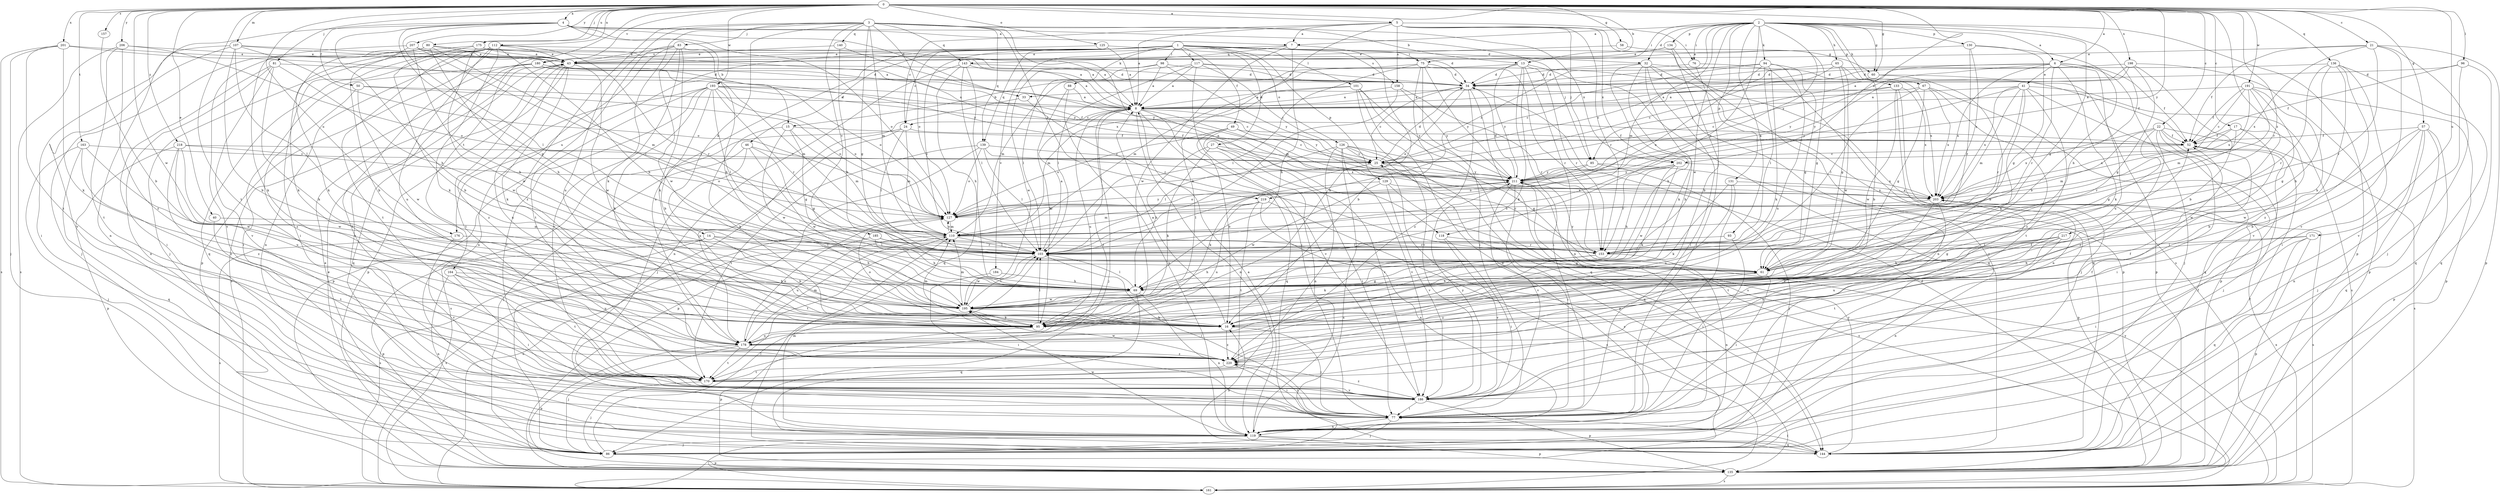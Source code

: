 strict digraph  {
0;
1;
2;
3;
4;
5;
6;
7;
8;
13;
14;
15;
16;
17;
21;
22;
24;
25;
27;
32;
33;
34;
40;
41;
43;
46;
49;
50;
52;
57;
58;
60;
61;
65;
67;
69;
75;
76;
77;
80;
81;
83;
85;
86;
88;
93;
94;
95;
96;
98;
101;
103;
107;
110;
112;
117;
118;
119;
125;
126;
127;
129;
130;
131;
133;
134;
135;
136;
139;
140;
143;
144;
153;
157;
158;
161;
163;
164;
170;
171;
175;
176;
178;
180;
184;
185;
186;
191;
193;
195;
198;
201;
202;
203;
206;
207;
211;
217;
218;
219;
220;
0 -> 4  [label=a];
0 -> 5  [label=a];
0 -> 6  [label=a];
0 -> 13  [label=b];
0 -> 17  [label=c];
0 -> 21  [label=c];
0 -> 22  [label=c];
0 -> 40  [label=e];
0 -> 57  [label=g];
0 -> 58  [label=g];
0 -> 60  [label=g];
0 -> 80  [label=j];
0 -> 81  [label=j];
0 -> 96  [label=l];
0 -> 107  [label=m];
0 -> 112  [label=n];
0 -> 125  [label=o];
0 -> 136  [label=q];
0 -> 153  [label=r];
0 -> 157  [label=s];
0 -> 163  [label=t];
0 -> 164  [label=t];
0 -> 170  [label=t];
0 -> 171  [label=u];
0 -> 175  [label=u];
0 -> 176  [label=u];
0 -> 180  [label=v];
0 -> 191  [label=w];
0 -> 193  [label=w];
0 -> 195  [label=w];
0 -> 198  [label=x];
0 -> 201  [label=x];
0 -> 202  [label=x];
0 -> 206  [label=y];
0 -> 207  [label=y];
0 -> 211  [label=y];
0 -> 217  [label=z];
0 -> 218  [label=z];
1 -> 24  [label=c];
1 -> 27  [label=d];
1 -> 32  [label=d];
1 -> 46  [label=f];
1 -> 49  [label=f];
1 -> 60  [label=g];
1 -> 75  [label=i];
1 -> 88  [label=k];
1 -> 98  [label=l];
1 -> 101  [label=l];
1 -> 103  [label=l];
1 -> 117  [label=n];
1 -> 126  [label=o];
1 -> 129  [label=p];
1 -> 139  [label=q];
1 -> 158  [label=s];
1 -> 176  [label=u];
1 -> 178  [label=u];
1 -> 180  [label=v];
1 -> 184  [label=v];
2 -> 6  [label=a];
2 -> 7  [label=a];
2 -> 32  [label=d];
2 -> 60  [label=g];
2 -> 61  [label=g];
2 -> 65  [label=h];
2 -> 67  [label=h];
2 -> 69  [label=h];
2 -> 75  [label=i];
2 -> 76  [label=i];
2 -> 93  [label=k];
2 -> 94  [label=k];
2 -> 110  [label=m];
2 -> 118  [label=n];
2 -> 130  [label=p];
2 -> 131  [label=p];
2 -> 133  [label=p];
2 -> 134  [label=p];
2 -> 135  [label=p];
2 -> 195  [label=w];
2 -> 211  [label=y];
2 -> 219  [label=z];
3 -> 13  [label=b];
3 -> 14  [label=b];
3 -> 61  [label=g];
3 -> 83  [label=j];
3 -> 95  [label=k];
3 -> 110  [label=m];
3 -> 118  [label=n];
3 -> 127  [label=o];
3 -> 139  [label=q];
3 -> 140  [label=q];
3 -> 143  [label=q];
3 -> 178  [label=u];
3 -> 185  [label=v];
3 -> 202  [label=x];
3 -> 219  [label=z];
3 -> 220  [label=z];
4 -> 7  [label=a];
4 -> 15  [label=b];
4 -> 33  [label=d];
4 -> 50  [label=f];
4 -> 61  [label=g];
4 -> 69  [label=h];
4 -> 85  [label=j];
4 -> 103  [label=l];
4 -> 119  [label=n];
4 -> 127  [label=o];
5 -> 7  [label=a];
5 -> 8  [label=a];
5 -> 24  [label=c];
5 -> 76  [label=i];
5 -> 85  [label=j];
5 -> 95  [label=k];
5 -> 153  [label=r];
5 -> 158  [label=s];
5 -> 161  [label=s];
5 -> 202  [label=x];
6 -> 33  [label=d];
6 -> 41  [label=e];
6 -> 52  [label=f];
6 -> 85  [label=j];
6 -> 86  [label=j];
6 -> 95  [label=k];
6 -> 153  [label=r];
6 -> 178  [label=u];
6 -> 203  [label=x];
6 -> 211  [label=y];
7 -> 43  [label=e];
7 -> 69  [label=h];
7 -> 95  [label=k];
7 -> 143  [label=q];
7 -> 195  [label=w];
8 -> 24  [label=c];
8 -> 86  [label=j];
8 -> 119  [label=n];
8 -> 144  [label=q];
8 -> 170  [label=t];
8 -> 178  [label=u];
8 -> 186  [label=v];
8 -> 203  [label=x];
8 -> 211  [label=y];
13 -> 15  [label=b];
13 -> 34  [label=d];
13 -> 77  [label=i];
13 -> 95  [label=k];
13 -> 119  [label=n];
13 -> 144  [label=q];
13 -> 153  [label=r];
13 -> 211  [label=y];
14 -> 16  [label=b];
14 -> 69  [label=h];
14 -> 103  [label=l];
14 -> 135  [label=p];
14 -> 161  [label=s];
15 -> 52  [label=f];
15 -> 61  [label=g];
15 -> 95  [label=k];
15 -> 110  [label=m];
15 -> 195  [label=w];
16 -> 8  [label=a];
16 -> 77  [label=i];
16 -> 110  [label=m];
16 -> 127  [label=o];
16 -> 220  [label=z];
17 -> 16  [label=b];
17 -> 52  [label=f];
17 -> 153  [label=r];
17 -> 195  [label=w];
17 -> 203  [label=x];
21 -> 43  [label=e];
21 -> 52  [label=f];
21 -> 86  [label=j];
21 -> 135  [label=p];
21 -> 153  [label=r];
21 -> 186  [label=v];
21 -> 203  [label=x];
22 -> 52  [label=f];
22 -> 61  [label=g];
22 -> 77  [label=i];
22 -> 86  [label=j];
22 -> 110  [label=m];
22 -> 161  [label=s];
22 -> 203  [label=x];
22 -> 220  [label=z];
24 -> 52  [label=f];
24 -> 103  [label=l];
24 -> 110  [label=m];
24 -> 161  [label=s];
24 -> 178  [label=u];
25 -> 34  [label=d];
25 -> 95  [label=k];
25 -> 161  [label=s];
25 -> 211  [label=y];
27 -> 25  [label=c];
27 -> 69  [label=h];
27 -> 77  [label=i];
27 -> 95  [label=k];
27 -> 186  [label=v];
32 -> 16  [label=b];
32 -> 34  [label=d];
32 -> 69  [label=h];
32 -> 77  [label=i];
32 -> 95  [label=k];
32 -> 119  [label=n];
32 -> 135  [label=p];
32 -> 203  [label=x];
33 -> 86  [label=j];
33 -> 153  [label=r];
34 -> 8  [label=a];
34 -> 25  [label=c];
34 -> 127  [label=o];
34 -> 161  [label=s];
34 -> 220  [label=z];
40 -> 110  [label=m];
40 -> 170  [label=t];
41 -> 8  [label=a];
41 -> 95  [label=k];
41 -> 110  [label=m];
41 -> 144  [label=q];
41 -> 153  [label=r];
41 -> 161  [label=s];
41 -> 170  [label=t];
41 -> 203  [label=x];
41 -> 211  [label=y];
43 -> 34  [label=d];
43 -> 95  [label=k];
43 -> 135  [label=p];
43 -> 144  [label=q];
43 -> 161  [label=s];
43 -> 170  [label=t];
43 -> 195  [label=w];
43 -> 220  [label=z];
46 -> 25  [label=c];
46 -> 61  [label=g];
46 -> 77  [label=i];
46 -> 86  [label=j];
46 -> 195  [label=w];
49 -> 16  [label=b];
49 -> 25  [label=c];
49 -> 52  [label=f];
49 -> 119  [label=n];
49 -> 127  [label=o];
50 -> 8  [label=a];
50 -> 127  [label=o];
50 -> 195  [label=w];
50 -> 220  [label=z];
52 -> 25  [label=c];
57 -> 16  [label=b];
57 -> 52  [label=f];
57 -> 86  [label=j];
57 -> 119  [label=n];
57 -> 135  [label=p];
57 -> 144  [label=q];
57 -> 195  [label=w];
58 -> 43  [label=e];
58 -> 61  [label=g];
60 -> 16  [label=b];
60 -> 25  [label=c];
60 -> 135  [label=p];
61 -> 69  [label=h];
61 -> 77  [label=i];
61 -> 211  [label=y];
61 -> 220  [label=z];
65 -> 16  [label=b];
65 -> 25  [label=c];
65 -> 34  [label=d];
65 -> 61  [label=g];
65 -> 195  [label=w];
67 -> 8  [label=a];
67 -> 61  [label=g];
67 -> 103  [label=l];
67 -> 135  [label=p];
67 -> 203  [label=x];
67 -> 220  [label=z];
69 -> 61  [label=g];
69 -> 103  [label=l];
69 -> 119  [label=n];
69 -> 144  [label=q];
69 -> 195  [label=w];
75 -> 16  [label=b];
75 -> 34  [label=d];
75 -> 77  [label=i];
75 -> 103  [label=l];
75 -> 110  [label=m];
75 -> 153  [label=r];
75 -> 211  [label=y];
76 -> 34  [label=d];
76 -> 77  [label=i];
76 -> 144  [label=q];
77 -> 86  [label=j];
77 -> 119  [label=n];
77 -> 220  [label=z];
80 -> 8  [label=a];
80 -> 43  [label=e];
80 -> 69  [label=h];
80 -> 86  [label=j];
80 -> 95  [label=k];
80 -> 110  [label=m];
80 -> 186  [label=v];
81 -> 34  [label=d];
81 -> 77  [label=i];
81 -> 95  [label=k];
81 -> 119  [label=n];
81 -> 186  [label=v];
81 -> 195  [label=w];
83 -> 43  [label=e];
83 -> 69  [label=h];
83 -> 95  [label=k];
83 -> 119  [label=n];
83 -> 170  [label=t];
83 -> 186  [label=v];
83 -> 195  [label=w];
85 -> 86  [label=j];
85 -> 127  [label=o];
85 -> 135  [label=p];
85 -> 211  [label=y];
86 -> 43  [label=e];
86 -> 103  [label=l];
86 -> 135  [label=p];
88 -> 8  [label=a];
88 -> 95  [label=k];
88 -> 119  [label=n];
93 -> 77  [label=i];
93 -> 103  [label=l];
94 -> 25  [label=c];
94 -> 34  [label=d];
94 -> 61  [label=g];
94 -> 95  [label=k];
94 -> 103  [label=l];
94 -> 127  [label=o];
94 -> 178  [label=u];
95 -> 103  [label=l];
95 -> 135  [label=p];
95 -> 178  [label=u];
96 -> 34  [label=d];
96 -> 52  [label=f];
96 -> 144  [label=q];
96 -> 186  [label=v];
98 -> 8  [label=a];
98 -> 34  [label=d];
98 -> 103  [label=l];
98 -> 195  [label=w];
98 -> 211  [label=y];
101 -> 8  [label=a];
101 -> 110  [label=m];
101 -> 119  [label=n];
101 -> 144  [label=q];
101 -> 186  [label=v];
101 -> 211  [label=y];
103 -> 8  [label=a];
103 -> 61  [label=g];
103 -> 77  [label=i];
103 -> 195  [label=w];
107 -> 8  [label=a];
107 -> 16  [label=b];
107 -> 43  [label=e];
107 -> 77  [label=i];
107 -> 103  [label=l];
107 -> 127  [label=o];
107 -> 186  [label=v];
110 -> 103  [label=l];
110 -> 127  [label=o];
110 -> 153  [label=r];
110 -> 170  [label=t];
110 -> 178  [label=u];
112 -> 8  [label=a];
112 -> 43  [label=e];
112 -> 69  [label=h];
112 -> 77  [label=i];
112 -> 86  [label=j];
112 -> 95  [label=k];
112 -> 119  [label=n];
112 -> 135  [label=p];
112 -> 144  [label=q];
112 -> 153  [label=r];
112 -> 170  [label=t];
112 -> 178  [label=u];
117 -> 8  [label=a];
117 -> 25  [label=c];
117 -> 34  [label=d];
117 -> 52  [label=f];
117 -> 77  [label=i];
117 -> 103  [label=l];
117 -> 110  [label=m];
118 -> 77  [label=i];
118 -> 153  [label=r];
118 -> 186  [label=v];
119 -> 8  [label=a];
119 -> 52  [label=f];
119 -> 86  [label=j];
119 -> 110  [label=m];
119 -> 135  [label=p];
119 -> 144  [label=q];
119 -> 195  [label=w];
125 -> 8  [label=a];
125 -> 34  [label=d];
125 -> 43  [label=e];
126 -> 25  [label=c];
126 -> 61  [label=g];
126 -> 103  [label=l];
126 -> 135  [label=p];
126 -> 144  [label=q];
126 -> 161  [label=s];
126 -> 170  [label=t];
126 -> 186  [label=v];
127 -> 110  [label=m];
127 -> 211  [label=y];
129 -> 103  [label=l];
129 -> 161  [label=s];
129 -> 186  [label=v];
129 -> 195  [label=w];
129 -> 203  [label=x];
130 -> 16  [label=b];
130 -> 43  [label=e];
130 -> 61  [label=g];
130 -> 153  [label=r];
130 -> 203  [label=x];
131 -> 77  [label=i];
131 -> 95  [label=k];
131 -> 178  [label=u];
131 -> 203  [label=x];
133 -> 8  [label=a];
133 -> 25  [label=c];
133 -> 86  [label=j];
133 -> 119  [label=n];
133 -> 195  [label=w];
133 -> 203  [label=x];
134 -> 16  [label=b];
134 -> 43  [label=e];
134 -> 86  [label=j];
135 -> 34  [label=d];
135 -> 43  [label=e];
135 -> 161  [label=s];
136 -> 34  [label=d];
136 -> 69  [label=h];
136 -> 77  [label=i];
136 -> 144  [label=q];
136 -> 153  [label=r];
136 -> 186  [label=v];
136 -> 220  [label=z];
139 -> 25  [label=c];
139 -> 103  [label=l];
139 -> 127  [label=o];
139 -> 135  [label=p];
139 -> 170  [label=t];
139 -> 203  [label=x];
140 -> 43  [label=e];
140 -> 69  [label=h];
140 -> 211  [label=y];
143 -> 8  [label=a];
143 -> 34  [label=d];
143 -> 69  [label=h];
143 -> 103  [label=l];
143 -> 119  [label=n];
143 -> 144  [label=q];
144 -> 16  [label=b];
144 -> 52  [label=f];
144 -> 77  [label=i];
144 -> 211  [label=y];
153 -> 25  [label=c];
153 -> 69  [label=h];
153 -> 95  [label=k];
153 -> 119  [label=n];
157 -> 16  [label=b];
158 -> 8  [label=a];
158 -> 103  [label=l];
158 -> 153  [label=r];
158 -> 211  [label=y];
161 -> 127  [label=o];
161 -> 203  [label=x];
161 -> 211  [label=y];
163 -> 25  [label=c];
163 -> 86  [label=j];
163 -> 144  [label=q];
163 -> 195  [label=w];
163 -> 220  [label=z];
164 -> 69  [label=h];
164 -> 77  [label=i];
164 -> 119  [label=n];
164 -> 170  [label=t];
164 -> 178  [label=u];
170 -> 86  [label=j];
170 -> 186  [label=v];
171 -> 69  [label=h];
171 -> 77  [label=i];
171 -> 103  [label=l];
171 -> 135  [label=p];
171 -> 144  [label=q];
175 -> 8  [label=a];
175 -> 16  [label=b];
175 -> 43  [label=e];
175 -> 95  [label=k];
175 -> 195  [label=w];
175 -> 203  [label=x];
176 -> 103  [label=l];
176 -> 161  [label=s];
176 -> 186  [label=v];
178 -> 52  [label=f];
178 -> 86  [label=j];
178 -> 110  [label=m];
178 -> 127  [label=o];
178 -> 135  [label=p];
178 -> 170  [label=t];
178 -> 220  [label=z];
180 -> 34  [label=d];
180 -> 77  [label=i];
180 -> 110  [label=m];
180 -> 127  [label=o];
180 -> 170  [label=t];
180 -> 186  [label=v];
184 -> 69  [label=h];
184 -> 77  [label=i];
185 -> 69  [label=h];
185 -> 103  [label=l];
185 -> 153  [label=r];
185 -> 161  [label=s];
186 -> 52  [label=f];
186 -> 77  [label=i];
186 -> 135  [label=p];
186 -> 203  [label=x];
186 -> 211  [label=y];
186 -> 220  [label=z];
191 -> 8  [label=a];
191 -> 25  [label=c];
191 -> 52  [label=f];
191 -> 61  [label=g];
191 -> 69  [label=h];
191 -> 110  [label=m];
191 -> 135  [label=p];
191 -> 203  [label=x];
193 -> 8  [label=a];
193 -> 16  [label=b];
193 -> 25  [label=c];
193 -> 52  [label=f];
193 -> 95  [label=k];
193 -> 103  [label=l];
193 -> 127  [label=o];
193 -> 135  [label=p];
193 -> 153  [label=r];
193 -> 178  [label=u];
193 -> 186  [label=v];
195 -> 16  [label=b];
195 -> 95  [label=k];
195 -> 103  [label=l];
195 -> 110  [label=m];
198 -> 8  [label=a];
198 -> 16  [label=b];
198 -> 34  [label=d];
198 -> 61  [label=g];
198 -> 135  [label=p];
198 -> 211  [label=y];
201 -> 43  [label=e];
201 -> 86  [label=j];
201 -> 95  [label=k];
201 -> 161  [label=s];
201 -> 211  [label=y];
201 -> 220  [label=z];
202 -> 69  [label=h];
202 -> 95  [label=k];
202 -> 103  [label=l];
202 -> 153  [label=r];
202 -> 195  [label=w];
202 -> 203  [label=x];
202 -> 211  [label=y];
203 -> 127  [label=o];
203 -> 161  [label=s];
203 -> 170  [label=t];
203 -> 220  [label=z];
206 -> 43  [label=e];
206 -> 127  [label=o];
206 -> 161  [label=s];
206 -> 170  [label=t];
206 -> 220  [label=z];
207 -> 16  [label=b];
207 -> 43  [label=e];
207 -> 69  [label=h];
207 -> 95  [label=k];
207 -> 103  [label=l];
207 -> 211  [label=y];
211 -> 34  [label=d];
211 -> 77  [label=i];
211 -> 127  [label=o];
211 -> 186  [label=v];
211 -> 203  [label=x];
217 -> 61  [label=g];
217 -> 69  [label=h];
217 -> 103  [label=l];
217 -> 119  [label=n];
217 -> 170  [label=t];
217 -> 178  [label=u];
218 -> 25  [label=c];
218 -> 127  [label=o];
218 -> 135  [label=p];
218 -> 178  [label=u];
218 -> 195  [label=w];
218 -> 220  [label=z];
219 -> 110  [label=m];
219 -> 119  [label=n];
219 -> 127  [label=o];
219 -> 161  [label=s];
219 -> 170  [label=t];
219 -> 178  [label=u];
220 -> 52  [label=f];
220 -> 77  [label=i];
220 -> 170  [label=t];
220 -> 195  [label=w];
}
